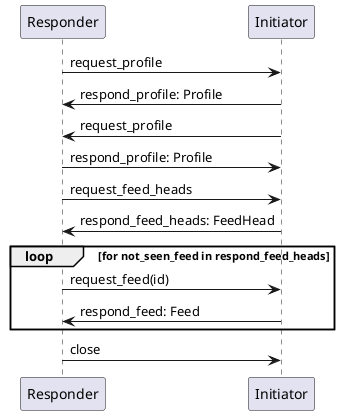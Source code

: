 @startuml "Pipe Messaging Protocol"

participant Responder as responder
participant Initiator as initiator

responder -> initiator: request_profile
initiator -> responder: respond_profile: Profile

initiator -> responder: request_profile
responder -> initiator: respond_profile: Profile

responder -> initiator: request_feed_heads
initiator -> responder: respond_feed_heads: FeedHead

loop for not_seen_feed in respond_feed_heads
  responder -> initiator: request_feed(id)
  initiator -> responder: respond_feed: Feed
end

responder -> initiator: close

@enduml
